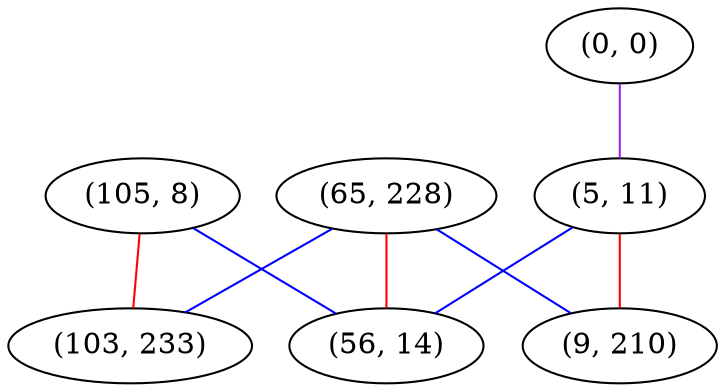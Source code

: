 graph "" {
"(0, 0)";
"(5, 11)";
"(105, 8)";
"(65, 228)";
"(56, 14)";
"(9, 210)";
"(103, 233)";
"(0, 0)" -- "(5, 11)"  [color=purple, key=0, weight=4];
"(5, 11)" -- "(9, 210)"  [color=red, key=0, weight=1];
"(5, 11)" -- "(56, 14)"  [color=blue, key=0, weight=3];
"(105, 8)" -- "(56, 14)"  [color=blue, key=0, weight=3];
"(105, 8)" -- "(103, 233)"  [color=red, key=0, weight=1];
"(65, 228)" -- "(9, 210)"  [color=blue, key=0, weight=3];
"(65, 228)" -- "(56, 14)"  [color=red, key=0, weight=1];
"(65, 228)" -- "(103, 233)"  [color=blue, key=0, weight=3];
}
